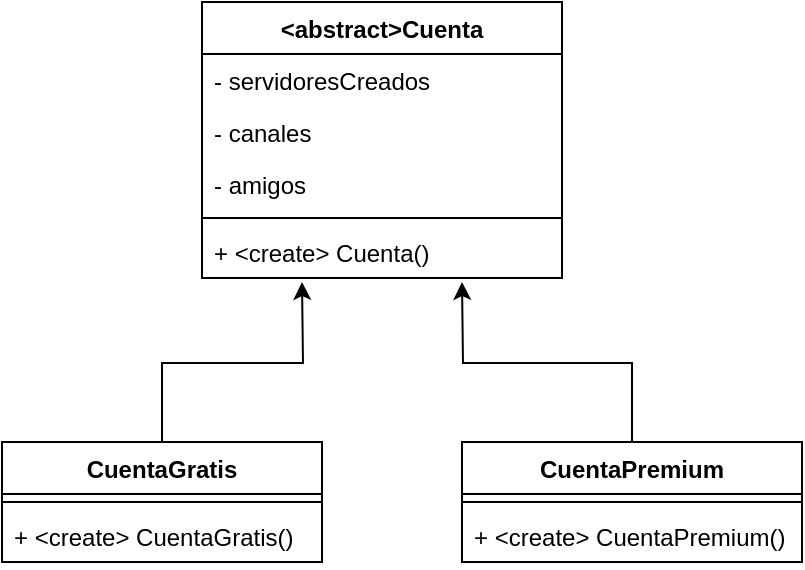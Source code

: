 <mxfile version="24.5.2" type="device">
  <diagram name="Página-1" id="FyvRA3EuyotcbvovSpTR">
    <mxGraphModel dx="529" dy="459" grid="1" gridSize="10" guides="1" tooltips="1" connect="1" arrows="1" fold="1" page="1" pageScale="1" pageWidth="827" pageHeight="1169" math="0" shadow="0">
      <root>
        <mxCell id="0" />
        <mxCell id="1" parent="0" />
        <mxCell id="8i4GIFeI3DYY34EM15vY-1" value="&amp;lt;abstract&amp;gt;Cuenta" style="swimlane;fontStyle=1;align=center;verticalAlign=top;childLayout=stackLayout;horizontal=1;startSize=26;horizontalStack=0;resizeParent=1;resizeParentMax=0;resizeLast=0;collapsible=1;marginBottom=0;whiteSpace=wrap;html=1;" vertex="1" parent="1">
          <mxGeometry x="270" y="360" width="180" height="138" as="geometry" />
        </mxCell>
        <mxCell id="8i4GIFeI3DYY34EM15vY-5" value="- servidoresCreados" style="text;strokeColor=none;fillColor=none;align=left;verticalAlign=top;spacingLeft=4;spacingRight=4;overflow=hidden;rotatable=0;points=[[0,0.5],[1,0.5]];portConstraint=eastwest;whiteSpace=wrap;html=1;" vertex="1" parent="8i4GIFeI3DYY34EM15vY-1">
          <mxGeometry y="26" width="180" height="26" as="geometry" />
        </mxCell>
        <mxCell id="8i4GIFeI3DYY34EM15vY-6" value="- canales" style="text;strokeColor=none;fillColor=none;align=left;verticalAlign=top;spacingLeft=4;spacingRight=4;overflow=hidden;rotatable=0;points=[[0,0.5],[1,0.5]];portConstraint=eastwest;whiteSpace=wrap;html=1;" vertex="1" parent="8i4GIFeI3DYY34EM15vY-1">
          <mxGeometry y="52" width="180" height="26" as="geometry" />
        </mxCell>
        <mxCell id="8i4GIFeI3DYY34EM15vY-2" value="- amigos" style="text;strokeColor=none;fillColor=none;align=left;verticalAlign=top;spacingLeft=4;spacingRight=4;overflow=hidden;rotatable=0;points=[[0,0.5],[1,0.5]];portConstraint=eastwest;whiteSpace=wrap;html=1;" vertex="1" parent="8i4GIFeI3DYY34EM15vY-1">
          <mxGeometry y="78" width="180" height="26" as="geometry" />
        </mxCell>
        <mxCell id="8i4GIFeI3DYY34EM15vY-3" value="" style="line;strokeWidth=1;fillColor=none;align=left;verticalAlign=middle;spacingTop=-1;spacingLeft=3;spacingRight=3;rotatable=0;labelPosition=right;points=[];portConstraint=eastwest;strokeColor=inherit;" vertex="1" parent="8i4GIFeI3DYY34EM15vY-1">
          <mxGeometry y="104" width="180" height="8" as="geometry" />
        </mxCell>
        <mxCell id="8i4GIFeI3DYY34EM15vY-4" value="+ &amp;lt;create&amp;gt; Cuenta()" style="text;strokeColor=none;fillColor=none;align=left;verticalAlign=top;spacingLeft=4;spacingRight=4;overflow=hidden;rotatable=0;points=[[0,0.5],[1,0.5]];portConstraint=eastwest;whiteSpace=wrap;html=1;" vertex="1" parent="8i4GIFeI3DYY34EM15vY-1">
          <mxGeometry y="112" width="180" height="26" as="geometry" />
        </mxCell>
        <mxCell id="8i4GIFeI3DYY34EM15vY-25" style="edgeStyle=orthogonalEdgeStyle;rounded=0;orthogonalLoop=1;jettySize=auto;html=1;" edge="1" parent="1" source="8i4GIFeI3DYY34EM15vY-13">
          <mxGeometry relative="1" as="geometry">
            <mxPoint x="320" y="500" as="targetPoint" />
          </mxGeometry>
        </mxCell>
        <mxCell id="8i4GIFeI3DYY34EM15vY-13" value="CuentaGratis" style="swimlane;fontStyle=1;align=center;verticalAlign=top;childLayout=stackLayout;horizontal=1;startSize=26;horizontalStack=0;resizeParent=1;resizeParentMax=0;resizeLast=0;collapsible=1;marginBottom=0;whiteSpace=wrap;html=1;" vertex="1" parent="1">
          <mxGeometry x="170" y="580" width="160" height="60" as="geometry" />
        </mxCell>
        <mxCell id="8i4GIFeI3DYY34EM15vY-15" value="" style="line;strokeWidth=1;fillColor=none;align=left;verticalAlign=middle;spacingTop=-1;spacingLeft=3;spacingRight=3;rotatable=0;labelPosition=right;points=[];portConstraint=eastwest;strokeColor=inherit;" vertex="1" parent="8i4GIFeI3DYY34EM15vY-13">
          <mxGeometry y="26" width="160" height="8" as="geometry" />
        </mxCell>
        <mxCell id="8i4GIFeI3DYY34EM15vY-16" value="+ &amp;lt;create&amp;gt; CuentaGratis()" style="text;strokeColor=none;fillColor=none;align=left;verticalAlign=top;spacingLeft=4;spacingRight=4;overflow=hidden;rotatable=0;points=[[0,0.5],[1,0.5]];portConstraint=eastwest;whiteSpace=wrap;html=1;" vertex="1" parent="8i4GIFeI3DYY34EM15vY-13">
          <mxGeometry y="34" width="160" height="26" as="geometry" />
        </mxCell>
        <mxCell id="8i4GIFeI3DYY34EM15vY-26" style="edgeStyle=orthogonalEdgeStyle;rounded=0;orthogonalLoop=1;jettySize=auto;html=1;" edge="1" parent="1" source="8i4GIFeI3DYY34EM15vY-17">
          <mxGeometry relative="1" as="geometry">
            <mxPoint x="400" y="500" as="targetPoint" />
          </mxGeometry>
        </mxCell>
        <mxCell id="8i4GIFeI3DYY34EM15vY-17" value="CuentaPremium" style="swimlane;fontStyle=1;align=center;verticalAlign=top;childLayout=stackLayout;horizontal=1;startSize=26;horizontalStack=0;resizeParent=1;resizeParentMax=0;resizeLast=0;collapsible=1;marginBottom=0;whiteSpace=wrap;html=1;" vertex="1" parent="1">
          <mxGeometry x="400" y="580" width="170" height="60" as="geometry" />
        </mxCell>
        <mxCell id="8i4GIFeI3DYY34EM15vY-19" value="" style="line;strokeWidth=1;fillColor=none;align=left;verticalAlign=middle;spacingTop=-1;spacingLeft=3;spacingRight=3;rotatable=0;labelPosition=right;points=[];portConstraint=eastwest;strokeColor=inherit;" vertex="1" parent="8i4GIFeI3DYY34EM15vY-17">
          <mxGeometry y="26" width="170" height="8" as="geometry" />
        </mxCell>
        <mxCell id="8i4GIFeI3DYY34EM15vY-27" value="+ &amp;lt;create&amp;gt; CuentaPremium()" style="text;strokeColor=none;fillColor=none;align=left;verticalAlign=top;spacingLeft=4;spacingRight=4;overflow=hidden;rotatable=0;points=[[0,0.5],[1,0.5]];portConstraint=eastwest;whiteSpace=wrap;html=1;" vertex="1" parent="8i4GIFeI3DYY34EM15vY-17">
          <mxGeometry y="34" width="170" height="26" as="geometry" />
        </mxCell>
      </root>
    </mxGraphModel>
  </diagram>
</mxfile>
